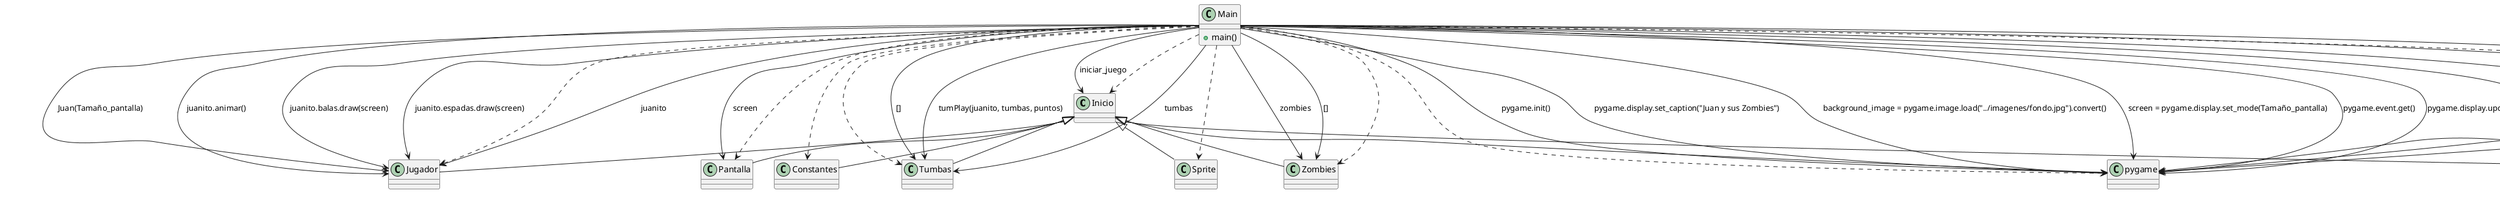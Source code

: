 @startuml iniciar_juego

class Inicio
class Constantes
class Jugador
class Pantalla
class Tumbas
class Zombies
class pygame
class sys
class Sprite

Inicio <|-- Jugador
Inicio <|-- Constantes
Inicio <|-- Pantalla
Inicio <|-- Tumbas
Inicio <|-- Zombies
Inicio <|-- pygame
Inicio <|-- sys
Inicio <|-- Sprite

class Main {
    +main()
}

Main ..> Inicio

Main ..> Constantes
Main ..> Jugador
Main ..> Pantalla
Main ..> Tumbas
Main ..> Zombies
Main ..> pygame
Main ..> sys
Main ..> Sprite

Main --> Inicio: iniciar_juego
Main --> Pantalla: screen
Main --> Jugador: juanito
Main --> Zombies: zombies
Main --> Tumbas: tumbas
Main --> pygame: pygame.init()
Main --> sys: sys.exit()
Main --> pygame: pygame.display.set_caption("Juan y sus Zombies")
Main --> pygame: background_image = pygame.image.load("../imagenes/fondo.jpg").convert()
Main --> pygame: screen = pygame.display.set_mode(Tamaño_pantalla)
Main --> Jugador: Juan(Tamaño_pantalla)
Main --> Tumbas: []
Main --> Zombies: []
Main --> pygame: pygame.event.get()
Main --> pygame: pygame.display.update()
Main --> pygame: pygame.time.delay(10)
Main --> Jugador: juanito.animar()
Main --> pygame: screen.blit(juanito.imagen, juanito.rect)
Main --> Tumbas: tumPlay(juanito, tumbas, puntos)
Main --> Jugador: juanito.balas.draw(screen)
Main --> Jugador: juanito.espadas.draw(screen)
Main --> pygame: pygame.quit()

@enduml
